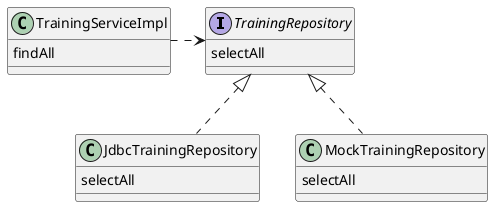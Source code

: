@startuml
'https://plantuml.com/class-diagram

interface TrainingRepository {
    selectAll
}

class JdbcTrainingRepository {
    selectAll
}

class MockTrainingRepository {
    selectAll
}

class TrainingServiceImpl {
    findAll
}

TrainingRepository <|.. JdbcTrainingRepository
TrainingRepository <|.. MockTrainingRepository
TrainingServiceImpl .> TrainingRepository


@enduml